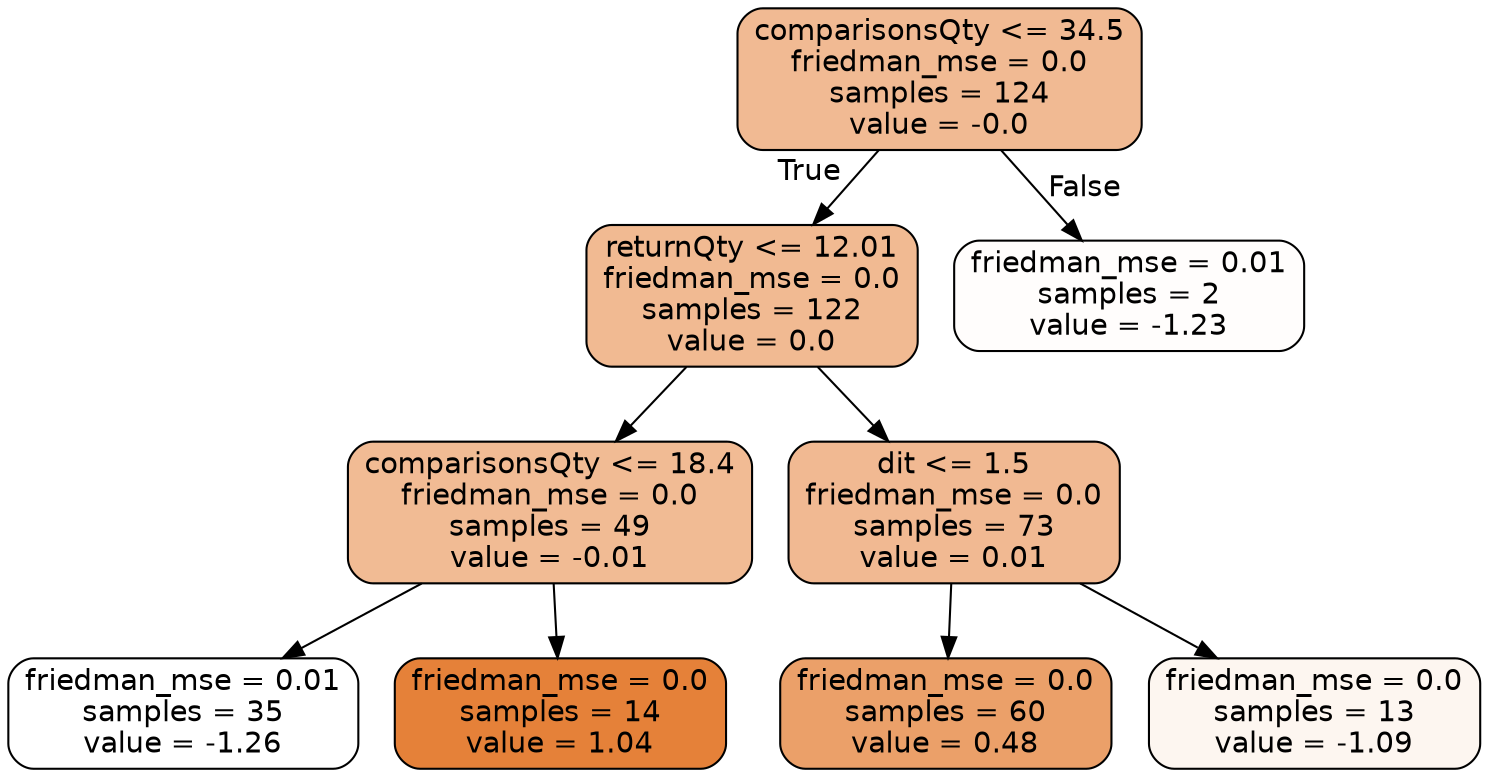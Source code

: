 digraph Tree {
node [shape=box, style="filled, rounded", color="black", fontname="helvetica"] ;
edge [fontname="helvetica"] ;
0 [label="comparisonsQty <= 34.5\nfriedman_mse = 0.0\nsamples = 124\nvalue = -0.0", fillcolor="#f1ba93"] ;
1 [label="returnQty <= 12.01\nfriedman_mse = 0.0\nsamples = 122\nvalue = 0.0", fillcolor="#f1ba92"] ;
0 -> 1 [labeldistance=2.5, labelangle=45, headlabel="True"] ;
3 [label="comparisonsQty <= 18.4\nfriedman_mse = 0.0\nsamples = 49\nvalue = -0.01", fillcolor="#f1bb94"] ;
1 -> 3 ;
5 [label="friedman_mse = 0.01\nsamples = 35\nvalue = -1.26", fillcolor="#ffffff"] ;
3 -> 5 ;
6 [label="friedman_mse = 0.0\nsamples = 14\nvalue = 1.04", fillcolor="#e58139"] ;
3 -> 6 ;
4 [label="dit <= 1.5\nfriedman_mse = 0.0\nsamples = 73\nvalue = 0.01", fillcolor="#f1b992"] ;
1 -> 4 ;
7 [label="friedman_mse = 0.0\nsamples = 60\nvalue = 0.48", fillcolor="#eba069"] ;
4 -> 7 ;
8 [label="friedman_mse = 0.0\nsamples = 13\nvalue = -1.09", fillcolor="#fdf6f0"] ;
4 -> 8 ;
2 [label="friedman_mse = 0.01\nsamples = 2\nvalue = -1.23", fillcolor="#fffdfc"] ;
0 -> 2 [labeldistance=2.5, labelangle=-45, headlabel="False"] ;
}